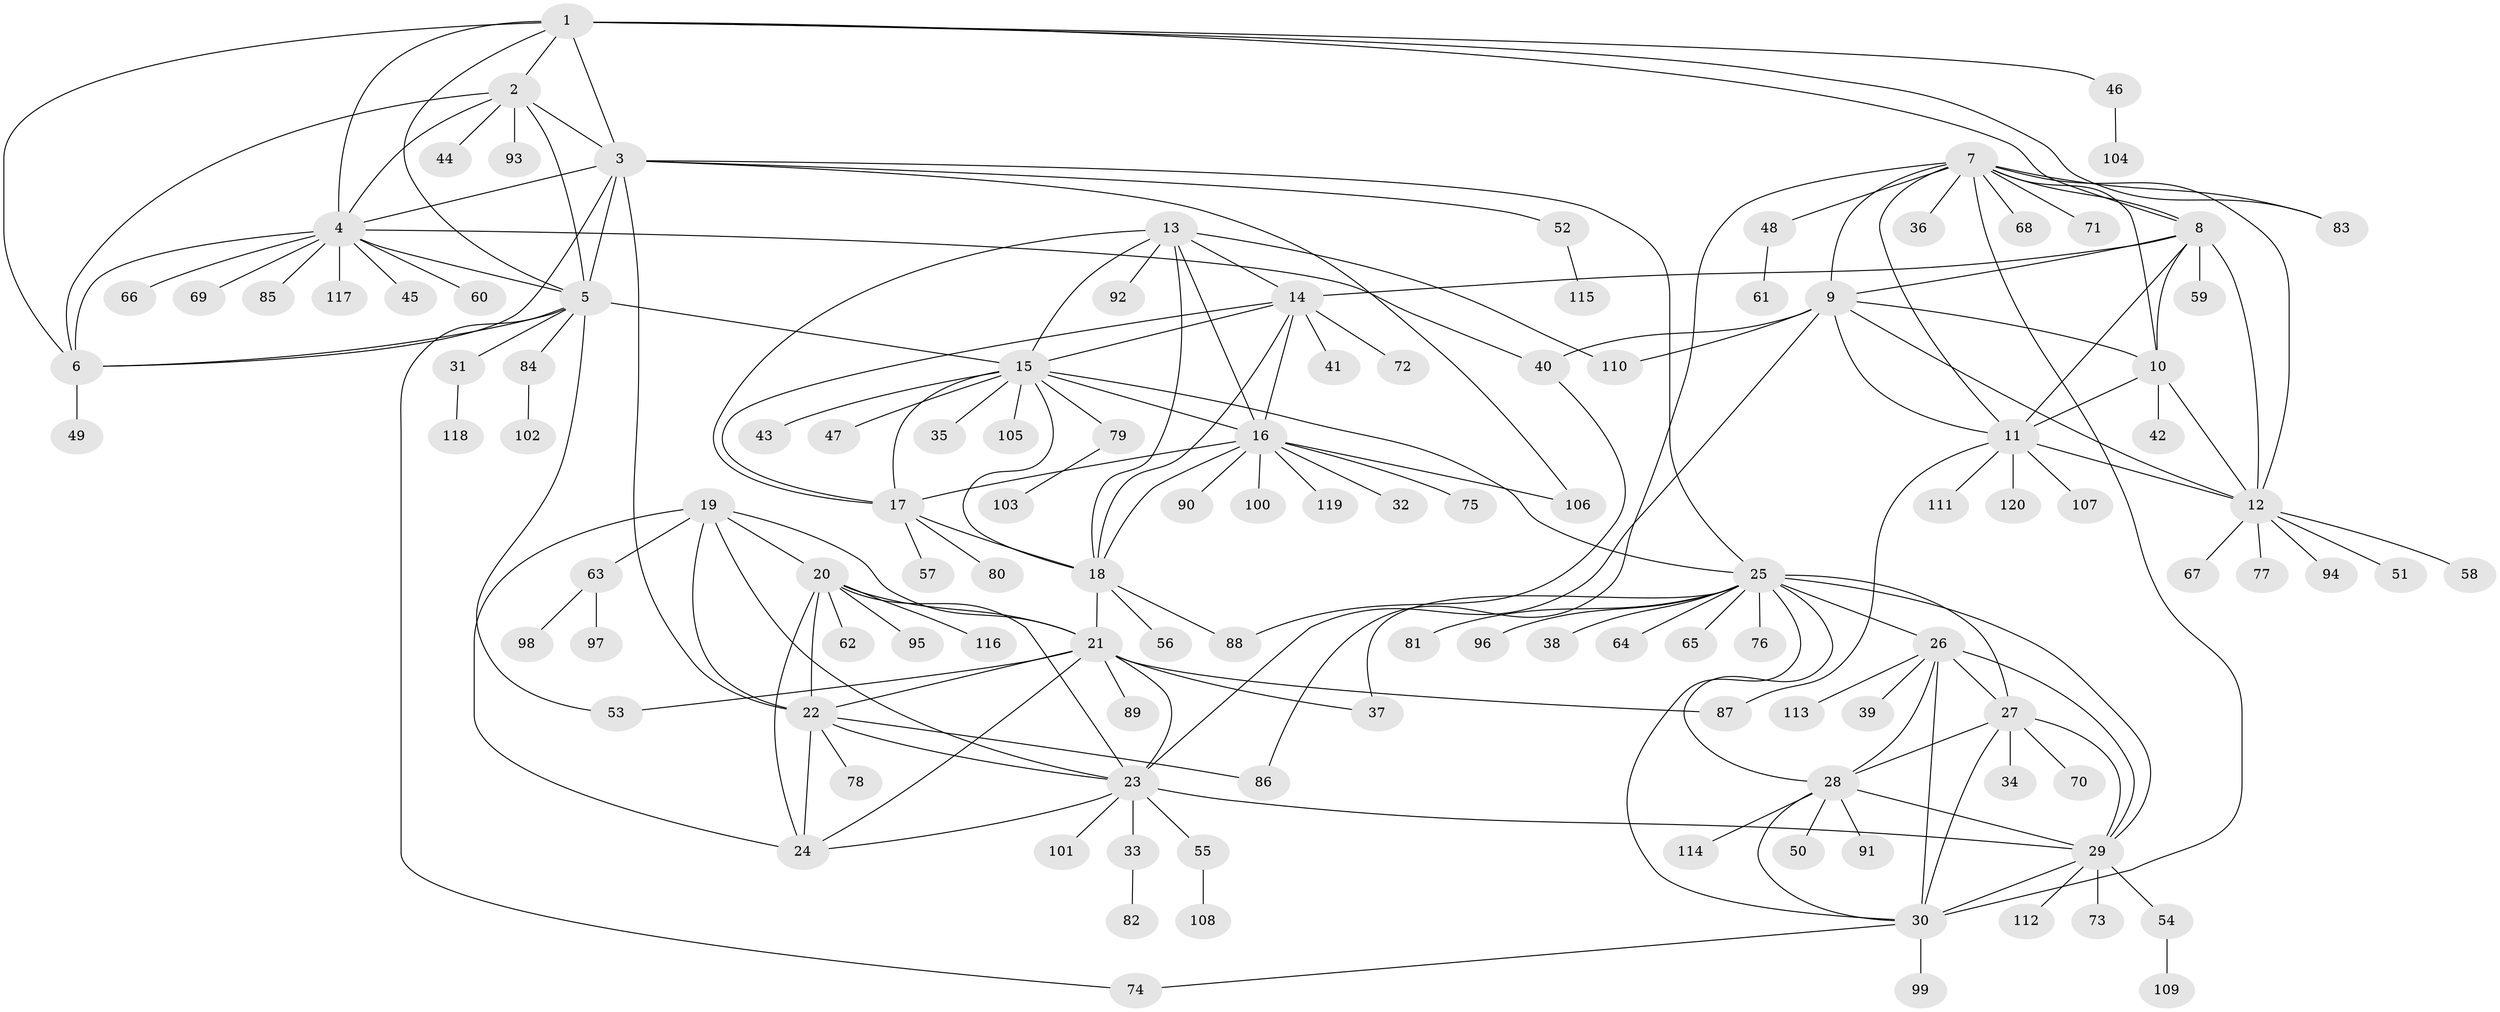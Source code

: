 // coarse degree distribution, {17: 0.02702702702702703, 3: 0.16216216216216217, 9: 0.08108108108108109, 7: 0.02702702702702703, 5: 0.16216216216216217, 4: 0.10810810810810811, 8: 0.05405405405405406, 6: 0.05405405405405406, 1: 0.2972972972972973, 2: 0.02702702702702703}
// Generated by graph-tools (version 1.1) at 2025/52/03/04/25 22:52:41]
// undirected, 120 vertices, 185 edges
graph export_dot {
  node [color=gray90,style=filled];
  1;
  2;
  3;
  4;
  5;
  6;
  7;
  8;
  9;
  10;
  11;
  12;
  13;
  14;
  15;
  16;
  17;
  18;
  19;
  20;
  21;
  22;
  23;
  24;
  25;
  26;
  27;
  28;
  29;
  30;
  31;
  32;
  33;
  34;
  35;
  36;
  37;
  38;
  39;
  40;
  41;
  42;
  43;
  44;
  45;
  46;
  47;
  48;
  49;
  50;
  51;
  52;
  53;
  54;
  55;
  56;
  57;
  58;
  59;
  60;
  61;
  62;
  63;
  64;
  65;
  66;
  67;
  68;
  69;
  70;
  71;
  72;
  73;
  74;
  75;
  76;
  77;
  78;
  79;
  80;
  81;
  82;
  83;
  84;
  85;
  86;
  87;
  88;
  89;
  90;
  91;
  92;
  93;
  94;
  95;
  96;
  97;
  98;
  99;
  100;
  101;
  102;
  103;
  104;
  105;
  106;
  107;
  108;
  109;
  110;
  111;
  112;
  113;
  114;
  115;
  116;
  117;
  118;
  119;
  120;
  1 -- 2;
  1 -- 3;
  1 -- 4;
  1 -- 5;
  1 -- 6;
  1 -- 8;
  1 -- 46;
  1 -- 83;
  2 -- 3;
  2 -- 4;
  2 -- 5;
  2 -- 6;
  2 -- 44;
  2 -- 93;
  3 -- 4;
  3 -- 5;
  3 -- 6;
  3 -- 22;
  3 -- 25;
  3 -- 52;
  3 -- 106;
  4 -- 5;
  4 -- 6;
  4 -- 40;
  4 -- 45;
  4 -- 60;
  4 -- 66;
  4 -- 69;
  4 -- 85;
  4 -- 117;
  5 -- 6;
  5 -- 15;
  5 -- 31;
  5 -- 53;
  5 -- 74;
  5 -- 84;
  6 -- 49;
  7 -- 8;
  7 -- 9;
  7 -- 10;
  7 -- 11;
  7 -- 12;
  7 -- 30;
  7 -- 36;
  7 -- 48;
  7 -- 68;
  7 -- 71;
  7 -- 83;
  7 -- 86;
  8 -- 9;
  8 -- 10;
  8 -- 11;
  8 -- 12;
  8 -- 14;
  8 -- 59;
  9 -- 10;
  9 -- 11;
  9 -- 12;
  9 -- 23;
  9 -- 40;
  9 -- 110;
  10 -- 11;
  10 -- 12;
  10 -- 42;
  11 -- 12;
  11 -- 87;
  11 -- 107;
  11 -- 111;
  11 -- 120;
  12 -- 51;
  12 -- 58;
  12 -- 67;
  12 -- 77;
  12 -- 94;
  13 -- 14;
  13 -- 15;
  13 -- 16;
  13 -- 17;
  13 -- 18;
  13 -- 92;
  13 -- 110;
  14 -- 15;
  14 -- 16;
  14 -- 17;
  14 -- 18;
  14 -- 41;
  14 -- 72;
  15 -- 16;
  15 -- 17;
  15 -- 18;
  15 -- 25;
  15 -- 35;
  15 -- 43;
  15 -- 47;
  15 -- 79;
  15 -- 105;
  16 -- 17;
  16 -- 18;
  16 -- 32;
  16 -- 75;
  16 -- 90;
  16 -- 100;
  16 -- 106;
  16 -- 119;
  17 -- 18;
  17 -- 57;
  17 -- 80;
  18 -- 21;
  18 -- 56;
  18 -- 88;
  19 -- 20;
  19 -- 21;
  19 -- 22;
  19 -- 23;
  19 -- 24;
  19 -- 63;
  20 -- 21;
  20 -- 22;
  20 -- 23;
  20 -- 24;
  20 -- 62;
  20 -- 95;
  20 -- 116;
  21 -- 22;
  21 -- 23;
  21 -- 24;
  21 -- 37;
  21 -- 53;
  21 -- 87;
  21 -- 89;
  22 -- 23;
  22 -- 24;
  22 -- 78;
  22 -- 86;
  23 -- 24;
  23 -- 29;
  23 -- 33;
  23 -- 55;
  23 -- 101;
  25 -- 26;
  25 -- 27;
  25 -- 28;
  25 -- 29;
  25 -- 30;
  25 -- 37;
  25 -- 38;
  25 -- 64;
  25 -- 65;
  25 -- 76;
  25 -- 81;
  25 -- 96;
  26 -- 27;
  26 -- 28;
  26 -- 29;
  26 -- 30;
  26 -- 39;
  26 -- 113;
  27 -- 28;
  27 -- 29;
  27 -- 30;
  27 -- 34;
  27 -- 70;
  28 -- 29;
  28 -- 30;
  28 -- 50;
  28 -- 91;
  28 -- 114;
  29 -- 30;
  29 -- 54;
  29 -- 73;
  29 -- 112;
  30 -- 74;
  30 -- 99;
  31 -- 118;
  33 -- 82;
  40 -- 88;
  46 -- 104;
  48 -- 61;
  52 -- 115;
  54 -- 109;
  55 -- 108;
  63 -- 97;
  63 -- 98;
  79 -- 103;
  84 -- 102;
}
